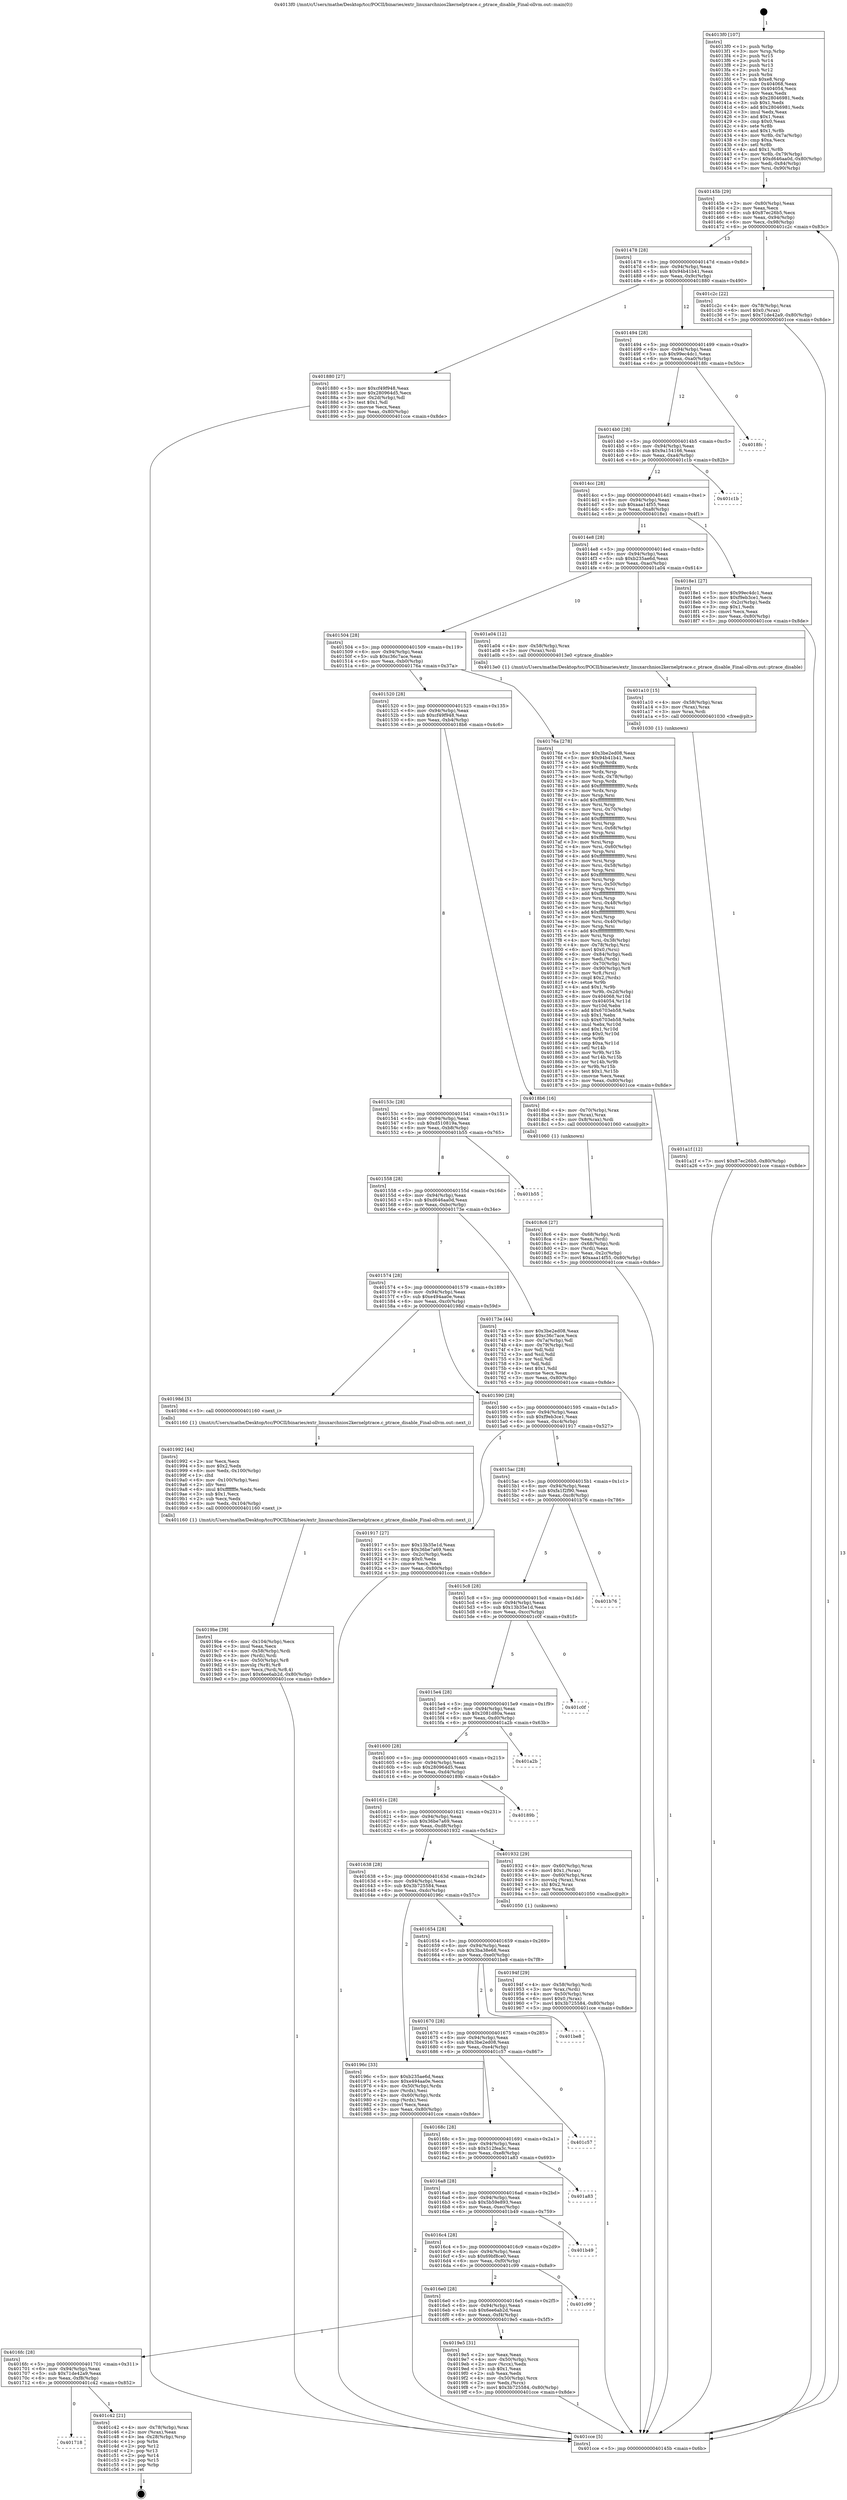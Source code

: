 digraph "0x4013f0" {
  label = "0x4013f0 (/mnt/c/Users/mathe/Desktop/tcc/POCII/binaries/extr_linuxarchnios2kernelptrace.c_ptrace_disable_Final-ollvm.out::main(0))"
  labelloc = "t"
  node[shape=record]

  Entry [label="",width=0.3,height=0.3,shape=circle,fillcolor=black,style=filled]
  "0x40145b" [label="{
     0x40145b [29]\l
     | [instrs]\l
     &nbsp;&nbsp;0x40145b \<+3\>: mov -0x80(%rbp),%eax\l
     &nbsp;&nbsp;0x40145e \<+2\>: mov %eax,%ecx\l
     &nbsp;&nbsp;0x401460 \<+6\>: sub $0x87ec26b5,%ecx\l
     &nbsp;&nbsp;0x401466 \<+6\>: mov %eax,-0x94(%rbp)\l
     &nbsp;&nbsp;0x40146c \<+6\>: mov %ecx,-0x98(%rbp)\l
     &nbsp;&nbsp;0x401472 \<+6\>: je 0000000000401c2c \<main+0x83c\>\l
  }"]
  "0x401c2c" [label="{
     0x401c2c [22]\l
     | [instrs]\l
     &nbsp;&nbsp;0x401c2c \<+4\>: mov -0x78(%rbp),%rax\l
     &nbsp;&nbsp;0x401c30 \<+6\>: movl $0x0,(%rax)\l
     &nbsp;&nbsp;0x401c36 \<+7\>: movl $0x71de42a9,-0x80(%rbp)\l
     &nbsp;&nbsp;0x401c3d \<+5\>: jmp 0000000000401cce \<main+0x8de\>\l
  }"]
  "0x401478" [label="{
     0x401478 [28]\l
     | [instrs]\l
     &nbsp;&nbsp;0x401478 \<+5\>: jmp 000000000040147d \<main+0x8d\>\l
     &nbsp;&nbsp;0x40147d \<+6\>: mov -0x94(%rbp),%eax\l
     &nbsp;&nbsp;0x401483 \<+5\>: sub $0x94b41b41,%eax\l
     &nbsp;&nbsp;0x401488 \<+6\>: mov %eax,-0x9c(%rbp)\l
     &nbsp;&nbsp;0x40148e \<+6\>: je 0000000000401880 \<main+0x490\>\l
  }"]
  Exit [label="",width=0.3,height=0.3,shape=circle,fillcolor=black,style=filled,peripheries=2]
  "0x401880" [label="{
     0x401880 [27]\l
     | [instrs]\l
     &nbsp;&nbsp;0x401880 \<+5\>: mov $0xcf49f948,%eax\l
     &nbsp;&nbsp;0x401885 \<+5\>: mov $0x280964d5,%ecx\l
     &nbsp;&nbsp;0x40188a \<+3\>: mov -0x2d(%rbp),%dl\l
     &nbsp;&nbsp;0x40188d \<+3\>: test $0x1,%dl\l
     &nbsp;&nbsp;0x401890 \<+3\>: cmovne %ecx,%eax\l
     &nbsp;&nbsp;0x401893 \<+3\>: mov %eax,-0x80(%rbp)\l
     &nbsp;&nbsp;0x401896 \<+5\>: jmp 0000000000401cce \<main+0x8de\>\l
  }"]
  "0x401494" [label="{
     0x401494 [28]\l
     | [instrs]\l
     &nbsp;&nbsp;0x401494 \<+5\>: jmp 0000000000401499 \<main+0xa9\>\l
     &nbsp;&nbsp;0x401499 \<+6\>: mov -0x94(%rbp),%eax\l
     &nbsp;&nbsp;0x40149f \<+5\>: sub $0x99ec4dc1,%eax\l
     &nbsp;&nbsp;0x4014a4 \<+6\>: mov %eax,-0xa0(%rbp)\l
     &nbsp;&nbsp;0x4014aa \<+6\>: je 00000000004018fc \<main+0x50c\>\l
  }"]
  "0x401718" [label="{
     0x401718\l
  }", style=dashed]
  "0x4018fc" [label="{
     0x4018fc\l
  }", style=dashed]
  "0x4014b0" [label="{
     0x4014b0 [28]\l
     | [instrs]\l
     &nbsp;&nbsp;0x4014b0 \<+5\>: jmp 00000000004014b5 \<main+0xc5\>\l
     &nbsp;&nbsp;0x4014b5 \<+6\>: mov -0x94(%rbp),%eax\l
     &nbsp;&nbsp;0x4014bb \<+5\>: sub $0x9a154166,%eax\l
     &nbsp;&nbsp;0x4014c0 \<+6\>: mov %eax,-0xa4(%rbp)\l
     &nbsp;&nbsp;0x4014c6 \<+6\>: je 0000000000401c1b \<main+0x82b\>\l
  }"]
  "0x401c42" [label="{
     0x401c42 [21]\l
     | [instrs]\l
     &nbsp;&nbsp;0x401c42 \<+4\>: mov -0x78(%rbp),%rax\l
     &nbsp;&nbsp;0x401c46 \<+2\>: mov (%rax),%eax\l
     &nbsp;&nbsp;0x401c48 \<+4\>: lea -0x28(%rbp),%rsp\l
     &nbsp;&nbsp;0x401c4c \<+1\>: pop %rbx\l
     &nbsp;&nbsp;0x401c4d \<+2\>: pop %r12\l
     &nbsp;&nbsp;0x401c4f \<+2\>: pop %r13\l
     &nbsp;&nbsp;0x401c51 \<+2\>: pop %r14\l
     &nbsp;&nbsp;0x401c53 \<+2\>: pop %r15\l
     &nbsp;&nbsp;0x401c55 \<+1\>: pop %rbp\l
     &nbsp;&nbsp;0x401c56 \<+1\>: ret\l
  }"]
  "0x401c1b" [label="{
     0x401c1b\l
  }", style=dashed]
  "0x4014cc" [label="{
     0x4014cc [28]\l
     | [instrs]\l
     &nbsp;&nbsp;0x4014cc \<+5\>: jmp 00000000004014d1 \<main+0xe1\>\l
     &nbsp;&nbsp;0x4014d1 \<+6\>: mov -0x94(%rbp),%eax\l
     &nbsp;&nbsp;0x4014d7 \<+5\>: sub $0xaaa14f55,%eax\l
     &nbsp;&nbsp;0x4014dc \<+6\>: mov %eax,-0xa8(%rbp)\l
     &nbsp;&nbsp;0x4014e2 \<+6\>: je 00000000004018e1 \<main+0x4f1\>\l
  }"]
  "0x401a1f" [label="{
     0x401a1f [12]\l
     | [instrs]\l
     &nbsp;&nbsp;0x401a1f \<+7\>: movl $0x87ec26b5,-0x80(%rbp)\l
     &nbsp;&nbsp;0x401a26 \<+5\>: jmp 0000000000401cce \<main+0x8de\>\l
  }"]
  "0x4018e1" [label="{
     0x4018e1 [27]\l
     | [instrs]\l
     &nbsp;&nbsp;0x4018e1 \<+5\>: mov $0x99ec4dc1,%eax\l
     &nbsp;&nbsp;0x4018e6 \<+5\>: mov $0xf9eb3ce1,%ecx\l
     &nbsp;&nbsp;0x4018eb \<+3\>: mov -0x2c(%rbp),%edx\l
     &nbsp;&nbsp;0x4018ee \<+3\>: cmp $0x1,%edx\l
     &nbsp;&nbsp;0x4018f1 \<+3\>: cmovl %ecx,%eax\l
     &nbsp;&nbsp;0x4018f4 \<+3\>: mov %eax,-0x80(%rbp)\l
     &nbsp;&nbsp;0x4018f7 \<+5\>: jmp 0000000000401cce \<main+0x8de\>\l
  }"]
  "0x4014e8" [label="{
     0x4014e8 [28]\l
     | [instrs]\l
     &nbsp;&nbsp;0x4014e8 \<+5\>: jmp 00000000004014ed \<main+0xfd\>\l
     &nbsp;&nbsp;0x4014ed \<+6\>: mov -0x94(%rbp),%eax\l
     &nbsp;&nbsp;0x4014f3 \<+5\>: sub $0xb235ae6d,%eax\l
     &nbsp;&nbsp;0x4014f8 \<+6\>: mov %eax,-0xac(%rbp)\l
     &nbsp;&nbsp;0x4014fe \<+6\>: je 0000000000401a04 \<main+0x614\>\l
  }"]
  "0x401a10" [label="{
     0x401a10 [15]\l
     | [instrs]\l
     &nbsp;&nbsp;0x401a10 \<+4\>: mov -0x58(%rbp),%rax\l
     &nbsp;&nbsp;0x401a14 \<+3\>: mov (%rax),%rax\l
     &nbsp;&nbsp;0x401a17 \<+3\>: mov %rax,%rdi\l
     &nbsp;&nbsp;0x401a1a \<+5\>: call 0000000000401030 \<free@plt\>\l
     | [calls]\l
     &nbsp;&nbsp;0x401030 \{1\} (unknown)\l
  }"]
  "0x401a04" [label="{
     0x401a04 [12]\l
     | [instrs]\l
     &nbsp;&nbsp;0x401a04 \<+4\>: mov -0x58(%rbp),%rax\l
     &nbsp;&nbsp;0x401a08 \<+3\>: mov (%rax),%rdi\l
     &nbsp;&nbsp;0x401a0b \<+5\>: call 00000000004013e0 \<ptrace_disable\>\l
     | [calls]\l
     &nbsp;&nbsp;0x4013e0 \{1\} (/mnt/c/Users/mathe/Desktop/tcc/POCII/binaries/extr_linuxarchnios2kernelptrace.c_ptrace_disable_Final-ollvm.out::ptrace_disable)\l
  }"]
  "0x401504" [label="{
     0x401504 [28]\l
     | [instrs]\l
     &nbsp;&nbsp;0x401504 \<+5\>: jmp 0000000000401509 \<main+0x119\>\l
     &nbsp;&nbsp;0x401509 \<+6\>: mov -0x94(%rbp),%eax\l
     &nbsp;&nbsp;0x40150f \<+5\>: sub $0xc36c7ace,%eax\l
     &nbsp;&nbsp;0x401514 \<+6\>: mov %eax,-0xb0(%rbp)\l
     &nbsp;&nbsp;0x40151a \<+6\>: je 000000000040176a \<main+0x37a\>\l
  }"]
  "0x4016fc" [label="{
     0x4016fc [28]\l
     | [instrs]\l
     &nbsp;&nbsp;0x4016fc \<+5\>: jmp 0000000000401701 \<main+0x311\>\l
     &nbsp;&nbsp;0x401701 \<+6\>: mov -0x94(%rbp),%eax\l
     &nbsp;&nbsp;0x401707 \<+5\>: sub $0x71de42a9,%eax\l
     &nbsp;&nbsp;0x40170c \<+6\>: mov %eax,-0xf8(%rbp)\l
     &nbsp;&nbsp;0x401712 \<+6\>: je 0000000000401c42 \<main+0x852\>\l
  }"]
  "0x40176a" [label="{
     0x40176a [278]\l
     | [instrs]\l
     &nbsp;&nbsp;0x40176a \<+5\>: mov $0x3be2ed08,%eax\l
     &nbsp;&nbsp;0x40176f \<+5\>: mov $0x94b41b41,%ecx\l
     &nbsp;&nbsp;0x401774 \<+3\>: mov %rsp,%rdx\l
     &nbsp;&nbsp;0x401777 \<+4\>: add $0xfffffffffffffff0,%rdx\l
     &nbsp;&nbsp;0x40177b \<+3\>: mov %rdx,%rsp\l
     &nbsp;&nbsp;0x40177e \<+4\>: mov %rdx,-0x78(%rbp)\l
     &nbsp;&nbsp;0x401782 \<+3\>: mov %rsp,%rdx\l
     &nbsp;&nbsp;0x401785 \<+4\>: add $0xfffffffffffffff0,%rdx\l
     &nbsp;&nbsp;0x401789 \<+3\>: mov %rdx,%rsp\l
     &nbsp;&nbsp;0x40178c \<+3\>: mov %rsp,%rsi\l
     &nbsp;&nbsp;0x40178f \<+4\>: add $0xfffffffffffffff0,%rsi\l
     &nbsp;&nbsp;0x401793 \<+3\>: mov %rsi,%rsp\l
     &nbsp;&nbsp;0x401796 \<+4\>: mov %rsi,-0x70(%rbp)\l
     &nbsp;&nbsp;0x40179a \<+3\>: mov %rsp,%rsi\l
     &nbsp;&nbsp;0x40179d \<+4\>: add $0xfffffffffffffff0,%rsi\l
     &nbsp;&nbsp;0x4017a1 \<+3\>: mov %rsi,%rsp\l
     &nbsp;&nbsp;0x4017a4 \<+4\>: mov %rsi,-0x68(%rbp)\l
     &nbsp;&nbsp;0x4017a8 \<+3\>: mov %rsp,%rsi\l
     &nbsp;&nbsp;0x4017ab \<+4\>: add $0xfffffffffffffff0,%rsi\l
     &nbsp;&nbsp;0x4017af \<+3\>: mov %rsi,%rsp\l
     &nbsp;&nbsp;0x4017b2 \<+4\>: mov %rsi,-0x60(%rbp)\l
     &nbsp;&nbsp;0x4017b6 \<+3\>: mov %rsp,%rsi\l
     &nbsp;&nbsp;0x4017b9 \<+4\>: add $0xfffffffffffffff0,%rsi\l
     &nbsp;&nbsp;0x4017bd \<+3\>: mov %rsi,%rsp\l
     &nbsp;&nbsp;0x4017c0 \<+4\>: mov %rsi,-0x58(%rbp)\l
     &nbsp;&nbsp;0x4017c4 \<+3\>: mov %rsp,%rsi\l
     &nbsp;&nbsp;0x4017c7 \<+4\>: add $0xfffffffffffffff0,%rsi\l
     &nbsp;&nbsp;0x4017cb \<+3\>: mov %rsi,%rsp\l
     &nbsp;&nbsp;0x4017ce \<+4\>: mov %rsi,-0x50(%rbp)\l
     &nbsp;&nbsp;0x4017d2 \<+3\>: mov %rsp,%rsi\l
     &nbsp;&nbsp;0x4017d5 \<+4\>: add $0xfffffffffffffff0,%rsi\l
     &nbsp;&nbsp;0x4017d9 \<+3\>: mov %rsi,%rsp\l
     &nbsp;&nbsp;0x4017dc \<+4\>: mov %rsi,-0x48(%rbp)\l
     &nbsp;&nbsp;0x4017e0 \<+3\>: mov %rsp,%rsi\l
     &nbsp;&nbsp;0x4017e3 \<+4\>: add $0xfffffffffffffff0,%rsi\l
     &nbsp;&nbsp;0x4017e7 \<+3\>: mov %rsi,%rsp\l
     &nbsp;&nbsp;0x4017ea \<+4\>: mov %rsi,-0x40(%rbp)\l
     &nbsp;&nbsp;0x4017ee \<+3\>: mov %rsp,%rsi\l
     &nbsp;&nbsp;0x4017f1 \<+4\>: add $0xfffffffffffffff0,%rsi\l
     &nbsp;&nbsp;0x4017f5 \<+3\>: mov %rsi,%rsp\l
     &nbsp;&nbsp;0x4017f8 \<+4\>: mov %rsi,-0x38(%rbp)\l
     &nbsp;&nbsp;0x4017fc \<+4\>: mov -0x78(%rbp),%rsi\l
     &nbsp;&nbsp;0x401800 \<+6\>: movl $0x0,(%rsi)\l
     &nbsp;&nbsp;0x401806 \<+6\>: mov -0x84(%rbp),%edi\l
     &nbsp;&nbsp;0x40180c \<+2\>: mov %edi,(%rdx)\l
     &nbsp;&nbsp;0x40180e \<+4\>: mov -0x70(%rbp),%rsi\l
     &nbsp;&nbsp;0x401812 \<+7\>: mov -0x90(%rbp),%r8\l
     &nbsp;&nbsp;0x401819 \<+3\>: mov %r8,(%rsi)\l
     &nbsp;&nbsp;0x40181c \<+3\>: cmpl $0x2,(%rdx)\l
     &nbsp;&nbsp;0x40181f \<+4\>: setne %r9b\l
     &nbsp;&nbsp;0x401823 \<+4\>: and $0x1,%r9b\l
     &nbsp;&nbsp;0x401827 \<+4\>: mov %r9b,-0x2d(%rbp)\l
     &nbsp;&nbsp;0x40182b \<+8\>: mov 0x404068,%r10d\l
     &nbsp;&nbsp;0x401833 \<+8\>: mov 0x404054,%r11d\l
     &nbsp;&nbsp;0x40183b \<+3\>: mov %r10d,%ebx\l
     &nbsp;&nbsp;0x40183e \<+6\>: add $0x6703eb58,%ebx\l
     &nbsp;&nbsp;0x401844 \<+3\>: sub $0x1,%ebx\l
     &nbsp;&nbsp;0x401847 \<+6\>: sub $0x6703eb58,%ebx\l
     &nbsp;&nbsp;0x40184d \<+4\>: imul %ebx,%r10d\l
     &nbsp;&nbsp;0x401851 \<+4\>: and $0x1,%r10d\l
     &nbsp;&nbsp;0x401855 \<+4\>: cmp $0x0,%r10d\l
     &nbsp;&nbsp;0x401859 \<+4\>: sete %r9b\l
     &nbsp;&nbsp;0x40185d \<+4\>: cmp $0xa,%r11d\l
     &nbsp;&nbsp;0x401861 \<+4\>: setl %r14b\l
     &nbsp;&nbsp;0x401865 \<+3\>: mov %r9b,%r15b\l
     &nbsp;&nbsp;0x401868 \<+3\>: and %r14b,%r15b\l
     &nbsp;&nbsp;0x40186b \<+3\>: xor %r14b,%r9b\l
     &nbsp;&nbsp;0x40186e \<+3\>: or %r9b,%r15b\l
     &nbsp;&nbsp;0x401871 \<+4\>: test $0x1,%r15b\l
     &nbsp;&nbsp;0x401875 \<+3\>: cmovne %ecx,%eax\l
     &nbsp;&nbsp;0x401878 \<+3\>: mov %eax,-0x80(%rbp)\l
     &nbsp;&nbsp;0x40187b \<+5\>: jmp 0000000000401cce \<main+0x8de\>\l
  }"]
  "0x401520" [label="{
     0x401520 [28]\l
     | [instrs]\l
     &nbsp;&nbsp;0x401520 \<+5\>: jmp 0000000000401525 \<main+0x135\>\l
     &nbsp;&nbsp;0x401525 \<+6\>: mov -0x94(%rbp),%eax\l
     &nbsp;&nbsp;0x40152b \<+5\>: sub $0xcf49f948,%eax\l
     &nbsp;&nbsp;0x401530 \<+6\>: mov %eax,-0xb4(%rbp)\l
     &nbsp;&nbsp;0x401536 \<+6\>: je 00000000004018b6 \<main+0x4c6\>\l
  }"]
  "0x4019e5" [label="{
     0x4019e5 [31]\l
     | [instrs]\l
     &nbsp;&nbsp;0x4019e5 \<+2\>: xor %eax,%eax\l
     &nbsp;&nbsp;0x4019e7 \<+4\>: mov -0x50(%rbp),%rcx\l
     &nbsp;&nbsp;0x4019eb \<+2\>: mov (%rcx),%edx\l
     &nbsp;&nbsp;0x4019ed \<+3\>: sub $0x1,%eax\l
     &nbsp;&nbsp;0x4019f0 \<+2\>: sub %eax,%edx\l
     &nbsp;&nbsp;0x4019f2 \<+4\>: mov -0x50(%rbp),%rcx\l
     &nbsp;&nbsp;0x4019f6 \<+2\>: mov %edx,(%rcx)\l
     &nbsp;&nbsp;0x4019f8 \<+7\>: movl $0x3b725584,-0x80(%rbp)\l
     &nbsp;&nbsp;0x4019ff \<+5\>: jmp 0000000000401cce \<main+0x8de\>\l
  }"]
  "0x4018b6" [label="{
     0x4018b6 [16]\l
     | [instrs]\l
     &nbsp;&nbsp;0x4018b6 \<+4\>: mov -0x70(%rbp),%rax\l
     &nbsp;&nbsp;0x4018ba \<+3\>: mov (%rax),%rax\l
     &nbsp;&nbsp;0x4018bd \<+4\>: mov 0x8(%rax),%rdi\l
     &nbsp;&nbsp;0x4018c1 \<+5\>: call 0000000000401060 \<atoi@plt\>\l
     | [calls]\l
     &nbsp;&nbsp;0x401060 \{1\} (unknown)\l
  }"]
  "0x40153c" [label="{
     0x40153c [28]\l
     | [instrs]\l
     &nbsp;&nbsp;0x40153c \<+5\>: jmp 0000000000401541 \<main+0x151\>\l
     &nbsp;&nbsp;0x401541 \<+6\>: mov -0x94(%rbp),%eax\l
     &nbsp;&nbsp;0x401547 \<+5\>: sub $0xd510819a,%eax\l
     &nbsp;&nbsp;0x40154c \<+6\>: mov %eax,-0xb8(%rbp)\l
     &nbsp;&nbsp;0x401552 \<+6\>: je 0000000000401b55 \<main+0x765\>\l
  }"]
  "0x4016e0" [label="{
     0x4016e0 [28]\l
     | [instrs]\l
     &nbsp;&nbsp;0x4016e0 \<+5\>: jmp 00000000004016e5 \<main+0x2f5\>\l
     &nbsp;&nbsp;0x4016e5 \<+6\>: mov -0x94(%rbp),%eax\l
     &nbsp;&nbsp;0x4016eb \<+5\>: sub $0x6ee6ab2d,%eax\l
     &nbsp;&nbsp;0x4016f0 \<+6\>: mov %eax,-0xf4(%rbp)\l
     &nbsp;&nbsp;0x4016f6 \<+6\>: je 00000000004019e5 \<main+0x5f5\>\l
  }"]
  "0x401b55" [label="{
     0x401b55\l
  }", style=dashed]
  "0x401558" [label="{
     0x401558 [28]\l
     | [instrs]\l
     &nbsp;&nbsp;0x401558 \<+5\>: jmp 000000000040155d \<main+0x16d\>\l
     &nbsp;&nbsp;0x40155d \<+6\>: mov -0x94(%rbp),%eax\l
     &nbsp;&nbsp;0x401563 \<+5\>: sub $0xd646aa0d,%eax\l
     &nbsp;&nbsp;0x401568 \<+6\>: mov %eax,-0xbc(%rbp)\l
     &nbsp;&nbsp;0x40156e \<+6\>: je 000000000040173e \<main+0x34e\>\l
  }"]
  "0x401c99" [label="{
     0x401c99\l
  }", style=dashed]
  "0x40173e" [label="{
     0x40173e [44]\l
     | [instrs]\l
     &nbsp;&nbsp;0x40173e \<+5\>: mov $0x3be2ed08,%eax\l
     &nbsp;&nbsp;0x401743 \<+5\>: mov $0xc36c7ace,%ecx\l
     &nbsp;&nbsp;0x401748 \<+3\>: mov -0x7a(%rbp),%dl\l
     &nbsp;&nbsp;0x40174b \<+4\>: mov -0x79(%rbp),%sil\l
     &nbsp;&nbsp;0x40174f \<+3\>: mov %dl,%dil\l
     &nbsp;&nbsp;0x401752 \<+3\>: and %sil,%dil\l
     &nbsp;&nbsp;0x401755 \<+3\>: xor %sil,%dl\l
     &nbsp;&nbsp;0x401758 \<+3\>: or %dl,%dil\l
     &nbsp;&nbsp;0x40175b \<+4\>: test $0x1,%dil\l
     &nbsp;&nbsp;0x40175f \<+3\>: cmovne %ecx,%eax\l
     &nbsp;&nbsp;0x401762 \<+3\>: mov %eax,-0x80(%rbp)\l
     &nbsp;&nbsp;0x401765 \<+5\>: jmp 0000000000401cce \<main+0x8de\>\l
  }"]
  "0x401574" [label="{
     0x401574 [28]\l
     | [instrs]\l
     &nbsp;&nbsp;0x401574 \<+5\>: jmp 0000000000401579 \<main+0x189\>\l
     &nbsp;&nbsp;0x401579 \<+6\>: mov -0x94(%rbp),%eax\l
     &nbsp;&nbsp;0x40157f \<+5\>: sub $0xe494aa0e,%eax\l
     &nbsp;&nbsp;0x401584 \<+6\>: mov %eax,-0xc0(%rbp)\l
     &nbsp;&nbsp;0x40158a \<+6\>: je 000000000040198d \<main+0x59d\>\l
  }"]
  "0x401cce" [label="{
     0x401cce [5]\l
     | [instrs]\l
     &nbsp;&nbsp;0x401cce \<+5\>: jmp 000000000040145b \<main+0x6b\>\l
  }"]
  "0x4013f0" [label="{
     0x4013f0 [107]\l
     | [instrs]\l
     &nbsp;&nbsp;0x4013f0 \<+1\>: push %rbp\l
     &nbsp;&nbsp;0x4013f1 \<+3\>: mov %rsp,%rbp\l
     &nbsp;&nbsp;0x4013f4 \<+2\>: push %r15\l
     &nbsp;&nbsp;0x4013f6 \<+2\>: push %r14\l
     &nbsp;&nbsp;0x4013f8 \<+2\>: push %r13\l
     &nbsp;&nbsp;0x4013fa \<+2\>: push %r12\l
     &nbsp;&nbsp;0x4013fc \<+1\>: push %rbx\l
     &nbsp;&nbsp;0x4013fd \<+7\>: sub $0xe8,%rsp\l
     &nbsp;&nbsp;0x401404 \<+7\>: mov 0x404068,%eax\l
     &nbsp;&nbsp;0x40140b \<+7\>: mov 0x404054,%ecx\l
     &nbsp;&nbsp;0x401412 \<+2\>: mov %eax,%edx\l
     &nbsp;&nbsp;0x401414 \<+6\>: sub $0x28046981,%edx\l
     &nbsp;&nbsp;0x40141a \<+3\>: sub $0x1,%edx\l
     &nbsp;&nbsp;0x40141d \<+6\>: add $0x28046981,%edx\l
     &nbsp;&nbsp;0x401423 \<+3\>: imul %edx,%eax\l
     &nbsp;&nbsp;0x401426 \<+3\>: and $0x1,%eax\l
     &nbsp;&nbsp;0x401429 \<+3\>: cmp $0x0,%eax\l
     &nbsp;&nbsp;0x40142c \<+4\>: sete %r8b\l
     &nbsp;&nbsp;0x401430 \<+4\>: and $0x1,%r8b\l
     &nbsp;&nbsp;0x401434 \<+4\>: mov %r8b,-0x7a(%rbp)\l
     &nbsp;&nbsp;0x401438 \<+3\>: cmp $0xa,%ecx\l
     &nbsp;&nbsp;0x40143b \<+4\>: setl %r8b\l
     &nbsp;&nbsp;0x40143f \<+4\>: and $0x1,%r8b\l
     &nbsp;&nbsp;0x401443 \<+4\>: mov %r8b,-0x79(%rbp)\l
     &nbsp;&nbsp;0x401447 \<+7\>: movl $0xd646aa0d,-0x80(%rbp)\l
     &nbsp;&nbsp;0x40144e \<+6\>: mov %edi,-0x84(%rbp)\l
     &nbsp;&nbsp;0x401454 \<+7\>: mov %rsi,-0x90(%rbp)\l
  }"]
  "0x4016c4" [label="{
     0x4016c4 [28]\l
     | [instrs]\l
     &nbsp;&nbsp;0x4016c4 \<+5\>: jmp 00000000004016c9 \<main+0x2d9\>\l
     &nbsp;&nbsp;0x4016c9 \<+6\>: mov -0x94(%rbp),%eax\l
     &nbsp;&nbsp;0x4016cf \<+5\>: sub $0x69bf8ce0,%eax\l
     &nbsp;&nbsp;0x4016d4 \<+6\>: mov %eax,-0xf0(%rbp)\l
     &nbsp;&nbsp;0x4016da \<+6\>: je 0000000000401c99 \<main+0x8a9\>\l
  }"]
  "0x4018c6" [label="{
     0x4018c6 [27]\l
     | [instrs]\l
     &nbsp;&nbsp;0x4018c6 \<+4\>: mov -0x68(%rbp),%rdi\l
     &nbsp;&nbsp;0x4018ca \<+2\>: mov %eax,(%rdi)\l
     &nbsp;&nbsp;0x4018cc \<+4\>: mov -0x68(%rbp),%rdi\l
     &nbsp;&nbsp;0x4018d0 \<+2\>: mov (%rdi),%eax\l
     &nbsp;&nbsp;0x4018d2 \<+3\>: mov %eax,-0x2c(%rbp)\l
     &nbsp;&nbsp;0x4018d5 \<+7\>: movl $0xaaa14f55,-0x80(%rbp)\l
     &nbsp;&nbsp;0x4018dc \<+5\>: jmp 0000000000401cce \<main+0x8de\>\l
  }"]
  "0x401b49" [label="{
     0x401b49\l
  }", style=dashed]
  "0x40198d" [label="{
     0x40198d [5]\l
     | [instrs]\l
     &nbsp;&nbsp;0x40198d \<+5\>: call 0000000000401160 \<next_i\>\l
     | [calls]\l
     &nbsp;&nbsp;0x401160 \{1\} (/mnt/c/Users/mathe/Desktop/tcc/POCII/binaries/extr_linuxarchnios2kernelptrace.c_ptrace_disable_Final-ollvm.out::next_i)\l
  }"]
  "0x401590" [label="{
     0x401590 [28]\l
     | [instrs]\l
     &nbsp;&nbsp;0x401590 \<+5\>: jmp 0000000000401595 \<main+0x1a5\>\l
     &nbsp;&nbsp;0x401595 \<+6\>: mov -0x94(%rbp),%eax\l
     &nbsp;&nbsp;0x40159b \<+5\>: sub $0xf9eb3ce1,%eax\l
     &nbsp;&nbsp;0x4015a0 \<+6\>: mov %eax,-0xc4(%rbp)\l
     &nbsp;&nbsp;0x4015a6 \<+6\>: je 0000000000401917 \<main+0x527\>\l
  }"]
  "0x4016a8" [label="{
     0x4016a8 [28]\l
     | [instrs]\l
     &nbsp;&nbsp;0x4016a8 \<+5\>: jmp 00000000004016ad \<main+0x2bd\>\l
     &nbsp;&nbsp;0x4016ad \<+6\>: mov -0x94(%rbp),%eax\l
     &nbsp;&nbsp;0x4016b3 \<+5\>: sub $0x5b59e893,%eax\l
     &nbsp;&nbsp;0x4016b8 \<+6\>: mov %eax,-0xec(%rbp)\l
     &nbsp;&nbsp;0x4016be \<+6\>: je 0000000000401b49 \<main+0x759\>\l
  }"]
  "0x401917" [label="{
     0x401917 [27]\l
     | [instrs]\l
     &nbsp;&nbsp;0x401917 \<+5\>: mov $0x13b35e1d,%eax\l
     &nbsp;&nbsp;0x40191c \<+5\>: mov $0x36be7a69,%ecx\l
     &nbsp;&nbsp;0x401921 \<+3\>: mov -0x2c(%rbp),%edx\l
     &nbsp;&nbsp;0x401924 \<+3\>: cmp $0x0,%edx\l
     &nbsp;&nbsp;0x401927 \<+3\>: cmove %ecx,%eax\l
     &nbsp;&nbsp;0x40192a \<+3\>: mov %eax,-0x80(%rbp)\l
     &nbsp;&nbsp;0x40192d \<+5\>: jmp 0000000000401cce \<main+0x8de\>\l
  }"]
  "0x4015ac" [label="{
     0x4015ac [28]\l
     | [instrs]\l
     &nbsp;&nbsp;0x4015ac \<+5\>: jmp 00000000004015b1 \<main+0x1c1\>\l
     &nbsp;&nbsp;0x4015b1 \<+6\>: mov -0x94(%rbp),%eax\l
     &nbsp;&nbsp;0x4015b7 \<+5\>: sub $0xfa1f2f90,%eax\l
     &nbsp;&nbsp;0x4015bc \<+6\>: mov %eax,-0xc8(%rbp)\l
     &nbsp;&nbsp;0x4015c2 \<+6\>: je 0000000000401b76 \<main+0x786\>\l
  }"]
  "0x401a83" [label="{
     0x401a83\l
  }", style=dashed]
  "0x401b76" [label="{
     0x401b76\l
  }", style=dashed]
  "0x4015c8" [label="{
     0x4015c8 [28]\l
     | [instrs]\l
     &nbsp;&nbsp;0x4015c8 \<+5\>: jmp 00000000004015cd \<main+0x1dd\>\l
     &nbsp;&nbsp;0x4015cd \<+6\>: mov -0x94(%rbp),%eax\l
     &nbsp;&nbsp;0x4015d3 \<+5\>: sub $0x13b35e1d,%eax\l
     &nbsp;&nbsp;0x4015d8 \<+6\>: mov %eax,-0xcc(%rbp)\l
     &nbsp;&nbsp;0x4015de \<+6\>: je 0000000000401c0f \<main+0x81f\>\l
  }"]
  "0x40168c" [label="{
     0x40168c [28]\l
     | [instrs]\l
     &nbsp;&nbsp;0x40168c \<+5\>: jmp 0000000000401691 \<main+0x2a1\>\l
     &nbsp;&nbsp;0x401691 \<+6\>: mov -0x94(%rbp),%eax\l
     &nbsp;&nbsp;0x401697 \<+5\>: sub $0x512fea3c,%eax\l
     &nbsp;&nbsp;0x40169c \<+6\>: mov %eax,-0xe8(%rbp)\l
     &nbsp;&nbsp;0x4016a2 \<+6\>: je 0000000000401a83 \<main+0x693\>\l
  }"]
  "0x401c0f" [label="{
     0x401c0f\l
  }", style=dashed]
  "0x4015e4" [label="{
     0x4015e4 [28]\l
     | [instrs]\l
     &nbsp;&nbsp;0x4015e4 \<+5\>: jmp 00000000004015e9 \<main+0x1f9\>\l
     &nbsp;&nbsp;0x4015e9 \<+6\>: mov -0x94(%rbp),%eax\l
     &nbsp;&nbsp;0x4015ef \<+5\>: sub $0x2081d80a,%eax\l
     &nbsp;&nbsp;0x4015f4 \<+6\>: mov %eax,-0xd0(%rbp)\l
     &nbsp;&nbsp;0x4015fa \<+6\>: je 0000000000401a2b \<main+0x63b\>\l
  }"]
  "0x401c57" [label="{
     0x401c57\l
  }", style=dashed]
  "0x401a2b" [label="{
     0x401a2b\l
  }", style=dashed]
  "0x401600" [label="{
     0x401600 [28]\l
     | [instrs]\l
     &nbsp;&nbsp;0x401600 \<+5\>: jmp 0000000000401605 \<main+0x215\>\l
     &nbsp;&nbsp;0x401605 \<+6\>: mov -0x94(%rbp),%eax\l
     &nbsp;&nbsp;0x40160b \<+5\>: sub $0x280964d5,%eax\l
     &nbsp;&nbsp;0x401610 \<+6\>: mov %eax,-0xd4(%rbp)\l
     &nbsp;&nbsp;0x401616 \<+6\>: je 000000000040189b \<main+0x4ab\>\l
  }"]
  "0x401670" [label="{
     0x401670 [28]\l
     | [instrs]\l
     &nbsp;&nbsp;0x401670 \<+5\>: jmp 0000000000401675 \<main+0x285\>\l
     &nbsp;&nbsp;0x401675 \<+6\>: mov -0x94(%rbp),%eax\l
     &nbsp;&nbsp;0x40167b \<+5\>: sub $0x3be2ed08,%eax\l
     &nbsp;&nbsp;0x401680 \<+6\>: mov %eax,-0xe4(%rbp)\l
     &nbsp;&nbsp;0x401686 \<+6\>: je 0000000000401c57 \<main+0x867\>\l
  }"]
  "0x40189b" [label="{
     0x40189b\l
  }", style=dashed]
  "0x40161c" [label="{
     0x40161c [28]\l
     | [instrs]\l
     &nbsp;&nbsp;0x40161c \<+5\>: jmp 0000000000401621 \<main+0x231\>\l
     &nbsp;&nbsp;0x401621 \<+6\>: mov -0x94(%rbp),%eax\l
     &nbsp;&nbsp;0x401627 \<+5\>: sub $0x36be7a69,%eax\l
     &nbsp;&nbsp;0x40162c \<+6\>: mov %eax,-0xd8(%rbp)\l
     &nbsp;&nbsp;0x401632 \<+6\>: je 0000000000401932 \<main+0x542\>\l
  }"]
  "0x401be8" [label="{
     0x401be8\l
  }", style=dashed]
  "0x401932" [label="{
     0x401932 [29]\l
     | [instrs]\l
     &nbsp;&nbsp;0x401932 \<+4\>: mov -0x60(%rbp),%rax\l
     &nbsp;&nbsp;0x401936 \<+6\>: movl $0x1,(%rax)\l
     &nbsp;&nbsp;0x40193c \<+4\>: mov -0x60(%rbp),%rax\l
     &nbsp;&nbsp;0x401940 \<+3\>: movslq (%rax),%rax\l
     &nbsp;&nbsp;0x401943 \<+4\>: shl $0x2,%rax\l
     &nbsp;&nbsp;0x401947 \<+3\>: mov %rax,%rdi\l
     &nbsp;&nbsp;0x40194a \<+5\>: call 0000000000401050 \<malloc@plt\>\l
     | [calls]\l
     &nbsp;&nbsp;0x401050 \{1\} (unknown)\l
  }"]
  "0x401638" [label="{
     0x401638 [28]\l
     | [instrs]\l
     &nbsp;&nbsp;0x401638 \<+5\>: jmp 000000000040163d \<main+0x24d\>\l
     &nbsp;&nbsp;0x40163d \<+6\>: mov -0x94(%rbp),%eax\l
     &nbsp;&nbsp;0x401643 \<+5\>: sub $0x3b725584,%eax\l
     &nbsp;&nbsp;0x401648 \<+6\>: mov %eax,-0xdc(%rbp)\l
     &nbsp;&nbsp;0x40164e \<+6\>: je 000000000040196c \<main+0x57c\>\l
  }"]
  "0x40194f" [label="{
     0x40194f [29]\l
     | [instrs]\l
     &nbsp;&nbsp;0x40194f \<+4\>: mov -0x58(%rbp),%rdi\l
     &nbsp;&nbsp;0x401953 \<+3\>: mov %rax,(%rdi)\l
     &nbsp;&nbsp;0x401956 \<+4\>: mov -0x50(%rbp),%rax\l
     &nbsp;&nbsp;0x40195a \<+6\>: movl $0x0,(%rax)\l
     &nbsp;&nbsp;0x401960 \<+7\>: movl $0x3b725584,-0x80(%rbp)\l
     &nbsp;&nbsp;0x401967 \<+5\>: jmp 0000000000401cce \<main+0x8de\>\l
  }"]
  "0x4019be" [label="{
     0x4019be [39]\l
     | [instrs]\l
     &nbsp;&nbsp;0x4019be \<+6\>: mov -0x104(%rbp),%ecx\l
     &nbsp;&nbsp;0x4019c4 \<+3\>: imul %eax,%ecx\l
     &nbsp;&nbsp;0x4019c7 \<+4\>: mov -0x58(%rbp),%rdi\l
     &nbsp;&nbsp;0x4019cb \<+3\>: mov (%rdi),%rdi\l
     &nbsp;&nbsp;0x4019ce \<+4\>: mov -0x50(%rbp),%r8\l
     &nbsp;&nbsp;0x4019d2 \<+3\>: movslq (%r8),%r8\l
     &nbsp;&nbsp;0x4019d5 \<+4\>: mov %ecx,(%rdi,%r8,4)\l
     &nbsp;&nbsp;0x4019d9 \<+7\>: movl $0x6ee6ab2d,-0x80(%rbp)\l
     &nbsp;&nbsp;0x4019e0 \<+5\>: jmp 0000000000401cce \<main+0x8de\>\l
  }"]
  "0x40196c" [label="{
     0x40196c [33]\l
     | [instrs]\l
     &nbsp;&nbsp;0x40196c \<+5\>: mov $0xb235ae6d,%eax\l
     &nbsp;&nbsp;0x401971 \<+5\>: mov $0xe494aa0e,%ecx\l
     &nbsp;&nbsp;0x401976 \<+4\>: mov -0x50(%rbp),%rdx\l
     &nbsp;&nbsp;0x40197a \<+2\>: mov (%rdx),%esi\l
     &nbsp;&nbsp;0x40197c \<+4\>: mov -0x60(%rbp),%rdx\l
     &nbsp;&nbsp;0x401980 \<+2\>: cmp (%rdx),%esi\l
     &nbsp;&nbsp;0x401982 \<+3\>: cmovl %ecx,%eax\l
     &nbsp;&nbsp;0x401985 \<+3\>: mov %eax,-0x80(%rbp)\l
     &nbsp;&nbsp;0x401988 \<+5\>: jmp 0000000000401cce \<main+0x8de\>\l
  }"]
  "0x401654" [label="{
     0x401654 [28]\l
     | [instrs]\l
     &nbsp;&nbsp;0x401654 \<+5\>: jmp 0000000000401659 \<main+0x269\>\l
     &nbsp;&nbsp;0x401659 \<+6\>: mov -0x94(%rbp),%eax\l
     &nbsp;&nbsp;0x40165f \<+5\>: sub $0x3ba38e68,%eax\l
     &nbsp;&nbsp;0x401664 \<+6\>: mov %eax,-0xe0(%rbp)\l
     &nbsp;&nbsp;0x40166a \<+6\>: je 0000000000401be8 \<main+0x7f8\>\l
  }"]
  "0x401992" [label="{
     0x401992 [44]\l
     | [instrs]\l
     &nbsp;&nbsp;0x401992 \<+2\>: xor %ecx,%ecx\l
     &nbsp;&nbsp;0x401994 \<+5\>: mov $0x2,%edx\l
     &nbsp;&nbsp;0x401999 \<+6\>: mov %edx,-0x100(%rbp)\l
     &nbsp;&nbsp;0x40199f \<+1\>: cltd\l
     &nbsp;&nbsp;0x4019a0 \<+6\>: mov -0x100(%rbp),%esi\l
     &nbsp;&nbsp;0x4019a6 \<+2\>: idiv %esi\l
     &nbsp;&nbsp;0x4019a8 \<+6\>: imul $0xfffffffe,%edx,%edx\l
     &nbsp;&nbsp;0x4019ae \<+3\>: sub $0x1,%ecx\l
     &nbsp;&nbsp;0x4019b1 \<+2\>: sub %ecx,%edx\l
     &nbsp;&nbsp;0x4019b3 \<+6\>: mov %edx,-0x104(%rbp)\l
     &nbsp;&nbsp;0x4019b9 \<+5\>: call 0000000000401160 \<next_i\>\l
     | [calls]\l
     &nbsp;&nbsp;0x401160 \{1\} (/mnt/c/Users/mathe/Desktop/tcc/POCII/binaries/extr_linuxarchnios2kernelptrace.c_ptrace_disable_Final-ollvm.out::next_i)\l
  }"]
  Entry -> "0x4013f0" [label=" 1"]
  "0x40145b" -> "0x401c2c" [label=" 1"]
  "0x40145b" -> "0x401478" [label=" 13"]
  "0x401c42" -> Exit [label=" 1"]
  "0x401478" -> "0x401880" [label=" 1"]
  "0x401478" -> "0x401494" [label=" 12"]
  "0x4016fc" -> "0x401718" [label=" 0"]
  "0x401494" -> "0x4018fc" [label=" 0"]
  "0x401494" -> "0x4014b0" [label=" 12"]
  "0x4016fc" -> "0x401c42" [label=" 1"]
  "0x4014b0" -> "0x401c1b" [label=" 0"]
  "0x4014b0" -> "0x4014cc" [label=" 12"]
  "0x401c2c" -> "0x401cce" [label=" 1"]
  "0x4014cc" -> "0x4018e1" [label=" 1"]
  "0x4014cc" -> "0x4014e8" [label=" 11"]
  "0x401a1f" -> "0x401cce" [label=" 1"]
  "0x4014e8" -> "0x401a04" [label=" 1"]
  "0x4014e8" -> "0x401504" [label=" 10"]
  "0x401a10" -> "0x401a1f" [label=" 1"]
  "0x401504" -> "0x40176a" [label=" 1"]
  "0x401504" -> "0x401520" [label=" 9"]
  "0x401a04" -> "0x401a10" [label=" 1"]
  "0x401520" -> "0x4018b6" [label=" 1"]
  "0x401520" -> "0x40153c" [label=" 8"]
  "0x4019e5" -> "0x401cce" [label=" 1"]
  "0x40153c" -> "0x401b55" [label=" 0"]
  "0x40153c" -> "0x401558" [label=" 8"]
  "0x4016e0" -> "0x4019e5" [label=" 1"]
  "0x401558" -> "0x40173e" [label=" 1"]
  "0x401558" -> "0x401574" [label=" 7"]
  "0x40173e" -> "0x401cce" [label=" 1"]
  "0x4013f0" -> "0x40145b" [label=" 1"]
  "0x401cce" -> "0x40145b" [label=" 13"]
  "0x4016e0" -> "0x4016fc" [label=" 1"]
  "0x40176a" -> "0x401cce" [label=" 1"]
  "0x401880" -> "0x401cce" [label=" 1"]
  "0x4018b6" -> "0x4018c6" [label=" 1"]
  "0x4018c6" -> "0x401cce" [label=" 1"]
  "0x4018e1" -> "0x401cce" [label=" 1"]
  "0x4016c4" -> "0x401c99" [label=" 0"]
  "0x401574" -> "0x40198d" [label=" 1"]
  "0x401574" -> "0x401590" [label=" 6"]
  "0x4016c4" -> "0x4016e0" [label=" 2"]
  "0x401590" -> "0x401917" [label=" 1"]
  "0x401590" -> "0x4015ac" [label=" 5"]
  "0x401917" -> "0x401cce" [label=" 1"]
  "0x4016a8" -> "0x401b49" [label=" 0"]
  "0x4015ac" -> "0x401b76" [label=" 0"]
  "0x4015ac" -> "0x4015c8" [label=" 5"]
  "0x4016a8" -> "0x4016c4" [label=" 2"]
  "0x4015c8" -> "0x401c0f" [label=" 0"]
  "0x4015c8" -> "0x4015e4" [label=" 5"]
  "0x40168c" -> "0x401a83" [label=" 0"]
  "0x4015e4" -> "0x401a2b" [label=" 0"]
  "0x4015e4" -> "0x401600" [label=" 5"]
  "0x40168c" -> "0x4016a8" [label=" 2"]
  "0x401600" -> "0x40189b" [label=" 0"]
  "0x401600" -> "0x40161c" [label=" 5"]
  "0x401670" -> "0x401c57" [label=" 0"]
  "0x40161c" -> "0x401932" [label=" 1"]
  "0x40161c" -> "0x401638" [label=" 4"]
  "0x401932" -> "0x40194f" [label=" 1"]
  "0x40194f" -> "0x401cce" [label=" 1"]
  "0x401670" -> "0x40168c" [label=" 2"]
  "0x401638" -> "0x40196c" [label=" 2"]
  "0x401638" -> "0x401654" [label=" 2"]
  "0x40196c" -> "0x401cce" [label=" 2"]
  "0x40198d" -> "0x401992" [label=" 1"]
  "0x401992" -> "0x4019be" [label=" 1"]
  "0x4019be" -> "0x401cce" [label=" 1"]
  "0x401654" -> "0x401670" [label=" 2"]
  "0x401654" -> "0x401be8" [label=" 0"]
}
